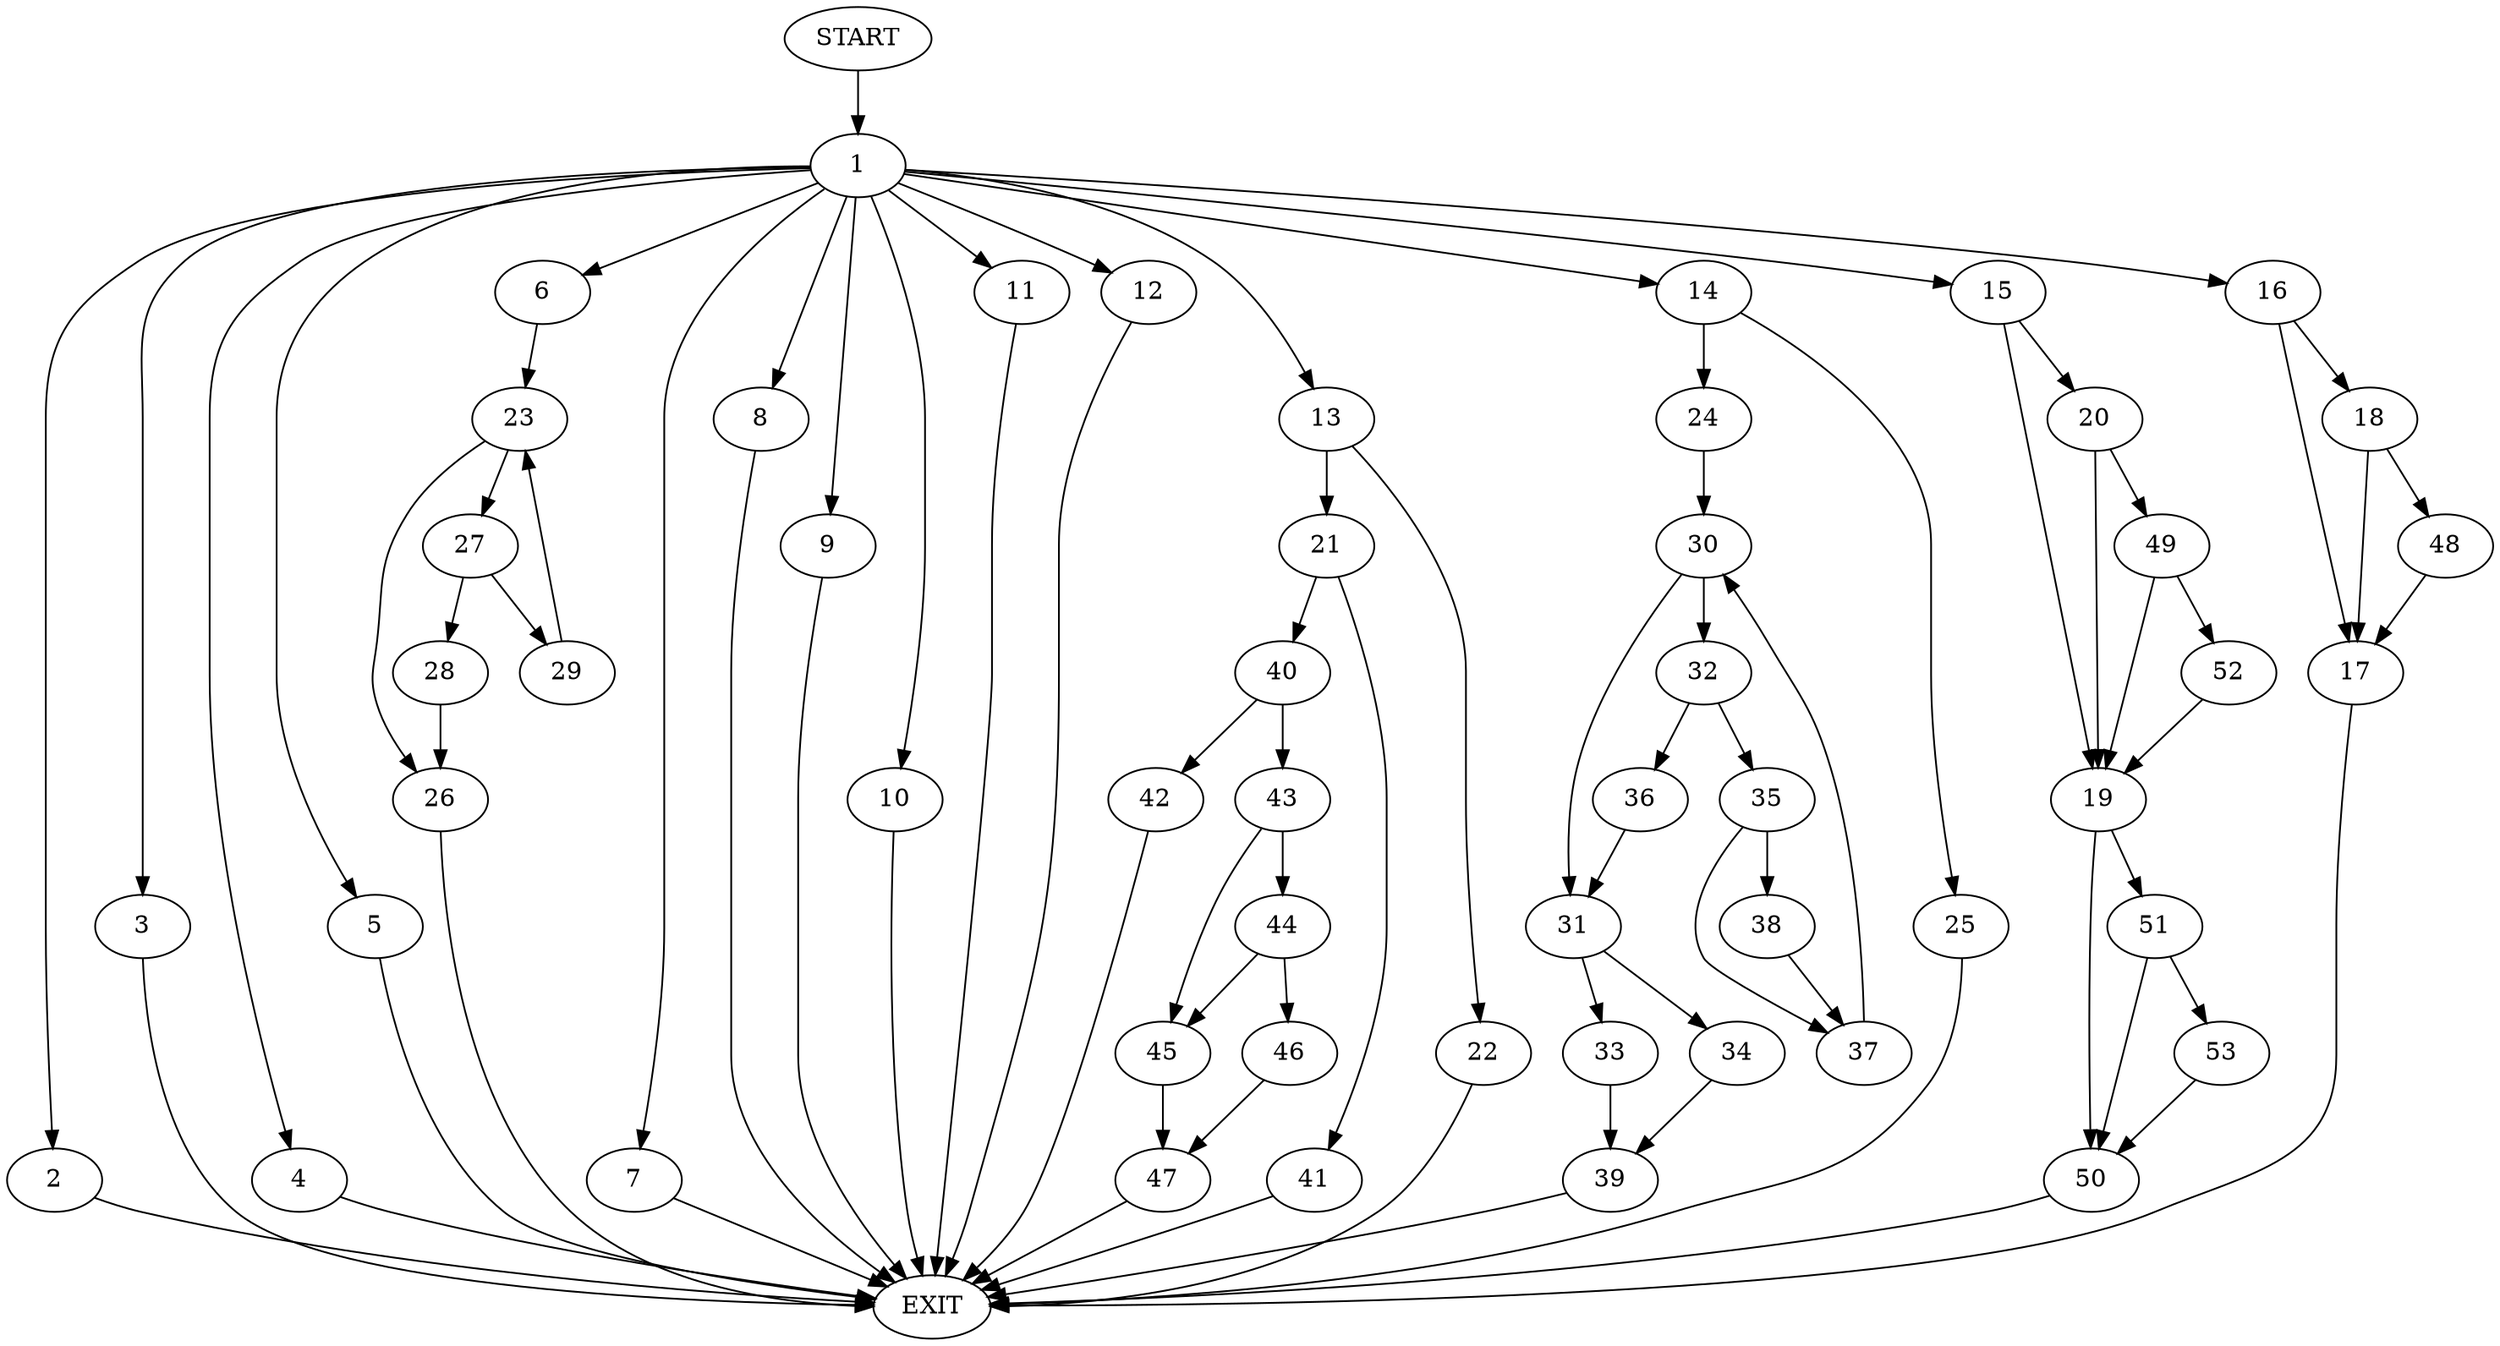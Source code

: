 digraph {
0 [label="START"]
54 [label="EXIT"]
0 -> 1
1 -> 2
1 -> 3
1 -> 4
1 -> 5
1 -> 6
1 -> 7
1 -> 8
1 -> 9
1 -> 10
1 -> 11
1 -> 12
1 -> 13
1 -> 14
1 -> 15
1 -> 16
16 -> 17
16 -> 18
2 -> 54
15 -> 19
15 -> 20
4 -> 54
11 -> 54
5 -> 54
13 -> 21
13 -> 22
8 -> 54
6 -> 23
7 -> 54
14 -> 24
14 -> 25
3 -> 54
10 -> 54
12 -> 54
9 -> 54
23 -> 26
23 -> 27
26 -> 54
27 -> 28
27 -> 29
28 -> 26
29 -> 23
25 -> 54
24 -> 30
30 -> 31
30 -> 32
31 -> 33
31 -> 34
32 -> 35
32 -> 36
36 -> 31
35 -> 37
35 -> 38
37 -> 30
38 -> 37
34 -> 39
33 -> 39
39 -> 54
21 -> 40
21 -> 41
22 -> 54
41 -> 54
40 -> 42
40 -> 43
43 -> 44
43 -> 45
42 -> 54
44 -> 46
44 -> 45
45 -> 47
46 -> 47
47 -> 54
18 -> 48
18 -> 17
17 -> 54
48 -> 17
20 -> 49
20 -> 19
19 -> 50
19 -> 51
49 -> 19
49 -> 52
52 -> 19
51 -> 50
51 -> 53
50 -> 54
53 -> 50
}
